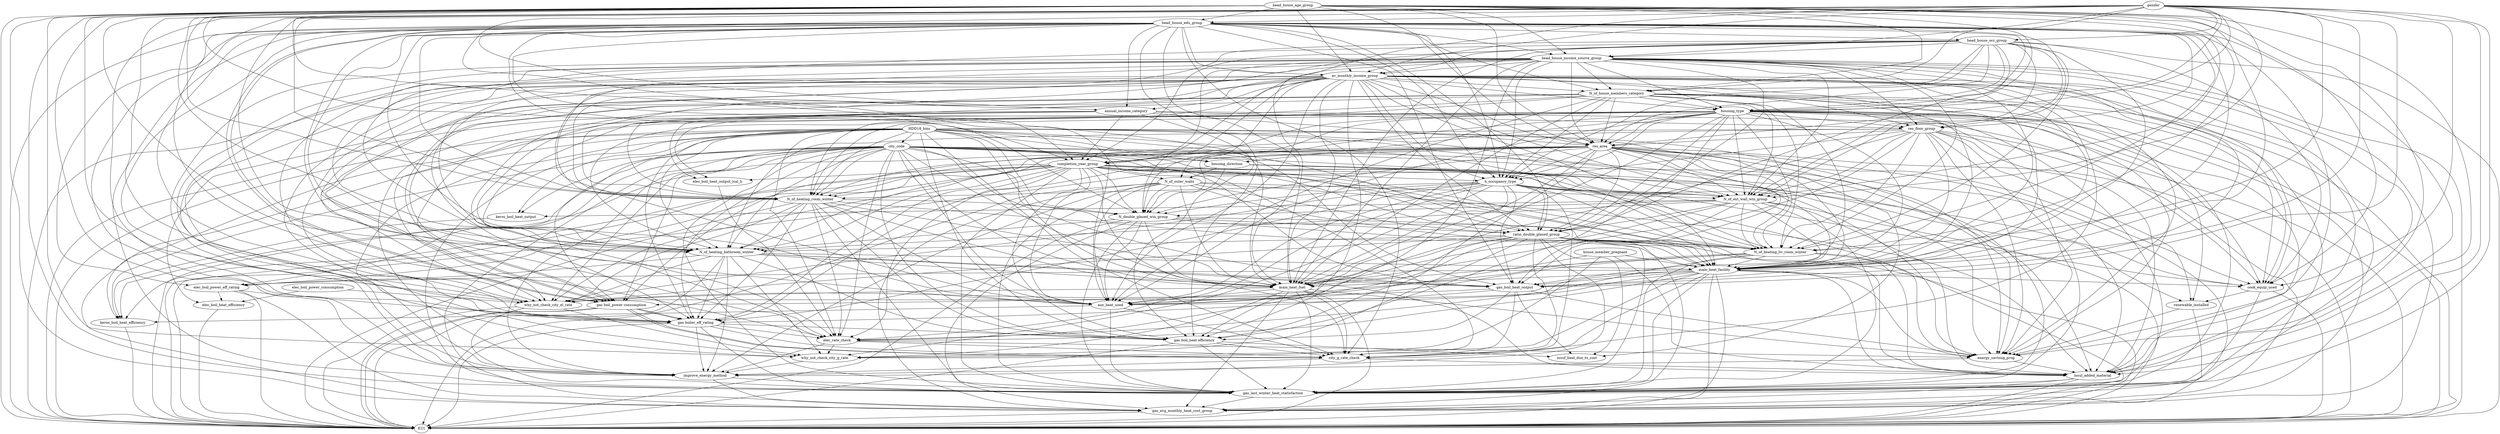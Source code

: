 digraph {
	HDD18_bins -> city_code
	HDD18_bins -> housing_direction
	HDD18_bins -> N_of_heating_room_winter
	HDD18_bins -> N_of_heating_liv_room_winter
	HDD18_bins -> N_of_heating_bathroom_winter
	HDD18_bins -> N_of_ext_wall_win_group
	HDD18_bins -> ratio_double_glazed_group
	HDD18_bins -> N_double_glazed_win_group
	HDD18_bins -> main_heat_facility
	HDD18_bins -> main_heat_fuel
	HDD18_bins -> keros_boil_heat_output
	HDD18_bins -> keros_boil_heat_efficiency
	HDD18_bins -> gas_boil_heat_output
	HDD18_bins -> "gas boil_power consumption"
	HDD18_bins -> "gas boiler_eff_rating"
	HDD18_bins -> "gas boil_heat efficiency"
	HDD18_bins -> elec_rate_check
	HDD18_bins -> city_g_rate_check
	HDD18_bins -> gas_avg_monthly_heat_cost_group
	HDD18_bins -> gas_last_winter_heat_statisfaction
	HDD18_bins -> insul_added_material
	HDD18_bins -> improve_energy_method
	HDD18_bins -> energy_savinng_prog
	HDD18_bins -> EUI
	city_code -> housing_direction
	city_code -> N_of_heating_room_winter
	city_code -> N_of_heating_liv_room_winter
	city_code -> N_of_heating_bathroom_winter
	city_code -> N_of_ext_wall_win_group
	city_code -> ratio_double_glazed_group
	city_code -> N_double_glazed_win_group
	city_code -> main_heat_facility
	city_code -> main_heat_fuel
	city_code -> aux_heat_used
	city_code -> keros_boil_heat_output
	city_code -> keros_boil_heat_efficiency
	city_code -> gas_boil_heat_output
	city_code -> "gas boil_power consumption"
	city_code -> "gas boiler_eff_rating"
	city_code -> "gas boil_heat efficiency"
	city_code -> elec_boil_power_eff_rating
	city_code -> elec_rate_check
	city_code -> city_g_rate_check
	city_code -> why_not_check_city_el_rate
	city_code -> gas_avg_monthly_heat_cost_group
	city_code -> gas_last_winter_heat_statisfaction
	city_code -> insuf_heat_due_to_cost
	city_code -> insul_added_material
	city_code -> improve_energy_method
	city_code -> energy_savinng_prog
	city_code -> EUI
	housing_type -> res_floor_group
	housing_type -> N_of_outer_walls
	housing_type -> housing_direction
	housing_type -> completion_year_group
	housing_type -> res_area
	housing_type -> N_of_heating_room_winter
	housing_type -> N_of_heating_liv_room_winter
	housing_type -> N_of_heating_bathroom_winter
	housing_type -> N_of_ext_wall_win_group
	housing_type -> ratio_double_glazed_group
	housing_type -> N_double_glazed_win_group
	housing_type -> h_occupancy_type
	housing_type -> main_heat_facility
	housing_type -> main_heat_fuel
	housing_type -> aux_heat_used
	housing_type -> "gas boil_heat efficiency"
	housing_type -> cook_equip_used
	housing_type -> renewable_installed
	housing_type -> why_not_check_city_el_rate
	housing_type -> gas_avg_monthly_heat_cost_group
	housing_type -> gas_last_winter_heat_statisfaction
	housing_type -> insul_added_material
	housing_type -> improve_energy_method
	housing_type -> energy_savinng_prog
	N_of_house_members_category -> housing_type
	gender -> housing_type
	head_house_age_group -> housing_type
	head_house_edu_group -> housing_type
	head_house_occ_group -> housing_type
	head_house_income_source_group -> housing_type
	av_monthly_income_group -> housing_type
	housing_type -> EUI
	res_floor_group -> res_area
	res_floor_group -> N_of_heating_room_winter
	res_floor_group -> N_of_heating_liv_room_winter
	res_floor_group -> N_of_heating_bathroom_winter
	res_floor_group -> N_of_ext_wall_win_group
	res_floor_group -> h_occupancy_type
	res_floor_group -> main_heat_facility
	res_floor_group -> main_heat_fuel
	res_floor_group -> aux_heat_used
	res_floor_group -> renewable_installed
	res_floor_group -> gas_avg_monthly_heat_cost_group
	res_floor_group -> gas_last_winter_heat_statisfaction
	res_floor_group -> insul_added_material
	res_floor_group -> energy_savinng_prog
	head_house_edu_group -> res_floor_group
	head_house_occ_group -> res_floor_group
	head_house_income_source_group -> res_floor_group
	annual_income_category -> res_floor_group
	av_monthly_income_group -> res_floor_group
	res_floor_group -> EUI
	housing_direction -> N_of_outer_walls
	completion_year_group -> N_of_outer_walls
	N_of_outer_walls -> N_of_ext_wall_win_group
	N_of_outer_walls -> ratio_double_glazed_group
	N_of_outer_walls -> N_double_glazed_win_group
	N_of_outer_walls -> main_heat_facility
	N_of_outer_walls -> main_heat_fuel
	N_of_outer_walls -> aux_heat_used
	N_of_outer_walls -> gas_avg_monthly_heat_cost_group
	N_of_outer_walls -> gas_last_winter_heat_statisfaction
	N_of_outer_walls -> insul_added_material
	N_of_outer_walls -> improve_energy_method
	N_of_outer_walls -> EUI
	housing_direction -> N_of_ext_wall_win_group
	housing_direction -> N_double_glazed_win_group
	housing_direction -> renewable_installed
	housing_direction -> energy_savinng_prog
	housing_direction -> EUI
	res_area -> completion_year_group
	completion_year_group -> N_of_heating_room_winter
	completion_year_group -> N_of_heating_liv_room_winter
	completion_year_group -> N_of_heating_bathroom_winter
	completion_year_group -> N_of_ext_wall_win_group
	completion_year_group -> ratio_double_glazed_group
	completion_year_group -> N_double_glazed_win_group
	completion_year_group -> h_occupancy_type
	completion_year_group -> main_heat_facility
	completion_year_group -> main_heat_fuel
	completion_year_group -> aux_heat_used
	completion_year_group -> keros_boil_heat_efficiency
	completion_year_group -> gas_boil_heat_output
	completion_year_group -> "gas boiler_eff_rating"
	completion_year_group -> "gas boil_heat efficiency"
	completion_year_group -> elec_boil_heat_output_lcal_h
	completion_year_group -> elec_boil_power_eff_rating
	completion_year_group -> cook_equip_used
	completion_year_group -> elec_rate_check
	completion_year_group -> city_g_rate_check
	completion_year_group -> why_not_check_city_el_rate
	completion_year_group -> gas_last_winter_heat_statisfaction
	head_house_age_group -> completion_year_group
	head_house_edu_group -> completion_year_group
	head_house_occ_group -> completion_year_group
	head_house_income_source_group -> completion_year_group
	annual_income_category -> completion_year_group
	av_monthly_income_group -> completion_year_group
	completion_year_group -> EUI
	res_area -> N_of_heating_room_winter
	res_area -> N_of_heating_liv_room_winter
	res_area -> N_of_heating_bathroom_winter
	res_area -> N_of_ext_wall_win_group
	res_area -> ratio_double_glazed_group
	res_area -> N_double_glazed_win_group
	res_area -> h_occupancy_type
	res_area -> main_heat_facility
	res_area -> main_heat_fuel
	res_area -> keros_boil_heat_efficiency
	res_area -> gas_boil_heat_output
	res_area -> "gas boil_power consumption"
	res_area -> "gas boiler_eff_rating"
	res_area -> "gas boil_heat efficiency"
	res_area -> cook_equip_used
	res_area -> gas_avg_monthly_heat_cost_group
	res_area -> gas_last_winter_heat_statisfaction
	res_area -> energy_savinng_prog
	N_of_house_members_category -> res_area
	gender -> res_area
	head_house_age_group -> res_area
	head_house_edu_group -> res_area
	head_house_occ_group -> res_area
	head_house_income_source_group -> res_area
	annual_income_category -> res_area
	av_monthly_income_group -> res_area
	res_area -> EUI
	N_of_heating_room_winter -> N_of_heating_liv_room_winter
	N_of_heating_room_winter -> N_of_heating_bathroom_winter
	h_occupancy_type -> N_of_heating_room_winter
	N_of_heating_room_winter -> main_heat_facility
	N_of_heating_room_winter -> main_heat_fuel
	N_of_heating_room_winter -> aux_heat_used
	N_of_heating_room_winter -> gas_boil_heat_output
	N_of_heating_room_winter -> "gas boiler_eff_rating"
	N_of_heating_room_winter -> "gas boil_heat efficiency"
	N_of_heating_room_winter -> elec_rate_check
	N_of_heating_room_winter -> why_not_check_city_el_rate
	N_of_heating_room_winter -> gas_last_winter_heat_statisfaction
	N_of_house_members_category -> N_of_heating_room_winter
	gender -> N_of_heating_room_winter
	head_house_age_group -> N_of_heating_room_winter
	head_house_edu_group -> N_of_heating_room_winter
	head_house_occ_group -> N_of_heating_room_winter
	head_house_income_source_group -> N_of_heating_room_winter
	annual_income_category -> N_of_heating_room_winter
	av_monthly_income_group -> N_of_heating_room_winter
	N_of_heating_room_winter -> EUI
	N_of_ext_wall_win_group -> N_of_heating_liv_room_winter
	ratio_double_glazed_group -> N_of_heating_liv_room_winter
	N_double_glazed_win_group -> N_of_heating_liv_room_winter
	h_occupancy_type -> N_of_heating_liv_room_winter
	N_of_heating_liv_room_winter -> main_heat_facility
	N_of_heating_liv_room_winter -> main_heat_fuel
	N_of_heating_liv_room_winter -> aux_heat_used
	N_of_heating_liv_room_winter -> elec_rate_check
	N_of_heating_liv_room_winter -> why_not_check_city_el_rate
	N_of_heating_liv_room_winter -> gas_last_winter_heat_statisfaction
	N_of_heating_liv_room_winter -> insul_added_material
	N_of_house_members_category -> N_of_heating_liv_room_winter
	gender -> N_of_heating_liv_room_winter
	head_house_age_group -> N_of_heating_liv_room_winter
	head_house_edu_group -> N_of_heating_liv_room_winter
	head_house_occ_group -> N_of_heating_liv_room_winter
	head_house_income_source_group -> N_of_heating_liv_room_winter
	av_monthly_income_group -> N_of_heating_liv_room_winter
	N_of_heating_liv_room_winter -> EUI
	N_of_ext_wall_win_group -> N_of_heating_bathroom_winter
	ratio_double_glazed_group -> N_of_heating_bathroom_winter
	N_double_glazed_win_group -> N_of_heating_bathroom_winter
	N_of_heating_bathroom_winter -> main_heat_facility
	N_of_heating_bathroom_winter -> main_heat_fuel
	N_of_heating_bathroom_winter -> gas_boil_heat_output
	N_of_heating_bathroom_winter -> "gas boiler_eff_rating"
	N_of_heating_bathroom_winter -> "gas boil_heat efficiency"
	N_of_heating_bathroom_winter -> elec_boil_power_eff_rating
	N_of_heating_bathroom_winter -> why_not_check_city_el_rate
	N_of_heating_bathroom_winter -> why_not_check_city_g_rate
	N_of_heating_bathroom_winter -> insul_added_material
	N_of_heating_bathroom_winter -> improve_energy_method
	N_of_house_members_category -> N_of_heating_bathroom_winter
	gender -> N_of_heating_bathroom_winter
	head_house_age_group -> N_of_heating_bathroom_winter
	head_house_edu_group -> N_of_heating_bathroom_winter
	head_house_occ_group -> N_of_heating_bathroom_winter
	head_house_income_source_group -> N_of_heating_bathroom_winter
	annual_income_category -> N_of_heating_bathroom_winter
	av_monthly_income_group -> N_of_heating_bathroom_winter
	N_of_heating_bathroom_winter -> EUI
	N_of_ext_wall_win_group -> ratio_double_glazed_group
	N_of_ext_wall_win_group -> N_double_glazed_win_group
	h_occupancy_type -> N_of_ext_wall_win_group
	N_of_ext_wall_win_group -> main_heat_facility
	N_of_ext_wall_win_group -> main_heat_fuel
	N_of_ext_wall_win_group -> keros_boil_heat_output
	N_of_ext_wall_win_group -> gas_boil_heat_output
	N_of_ext_wall_win_group -> gas_last_winter_heat_statisfaction
	N_of_ext_wall_win_group -> insul_added_material
	N_of_house_members_category -> N_of_ext_wall_win_group
	gender -> N_of_ext_wall_win_group
	head_house_age_group -> N_of_ext_wall_win_group
	head_house_edu_group -> N_of_ext_wall_win_group
	head_house_occ_group -> N_of_ext_wall_win_group
	head_house_income_source_group -> N_of_ext_wall_win_group
	av_monthly_income_group -> N_of_ext_wall_win_group
	N_of_ext_wall_win_group -> EUI
	N_double_glazed_win_group -> ratio_double_glazed_group
	h_occupancy_type -> ratio_double_glazed_group
	ratio_double_glazed_group -> main_heat_facility
	ratio_double_glazed_group -> main_heat_fuel
	ratio_double_glazed_group -> aux_heat_used
	ratio_double_glazed_group -> elec_rate_check
	ratio_double_glazed_group -> city_g_rate_check
	ratio_double_glazed_group -> why_not_check_city_el_rate
	ratio_double_glazed_group -> why_not_check_city_g_rate
	ratio_double_glazed_group -> gas_avg_monthly_heat_cost_group
	ratio_double_glazed_group -> gas_last_winter_heat_statisfaction
	ratio_double_glazed_group -> insuf_heat_due_to_cost
	ratio_double_glazed_group -> insul_added_material
	ratio_double_glazed_group -> improve_energy_method
	head_house_edu_group -> ratio_double_glazed_group
	head_house_occ_group -> ratio_double_glazed_group
	head_house_income_source_group -> ratio_double_glazed_group
	av_monthly_income_group -> ratio_double_glazed_group
	ratio_double_glazed_group -> EUI
	h_occupancy_type -> N_double_glazed_win_group
	N_double_glazed_win_group -> main_heat_facility
	N_double_glazed_win_group -> main_heat_fuel
	N_double_glazed_win_group -> aux_heat_used
	N_double_glazed_win_group -> gas_avg_monthly_heat_cost_group
	N_double_glazed_win_group -> gas_last_winter_heat_statisfaction
	head_house_edu_group -> N_double_glazed_win_group
	head_house_occ_group -> N_double_glazed_win_group
	av_monthly_income_group -> N_double_glazed_win_group
	N_double_glazed_win_group -> EUI
	h_occupancy_type -> main_heat_facility
	h_occupancy_type -> main_heat_fuel
	h_occupancy_type -> aux_heat_used
	h_occupancy_type -> gas_boil_heat_output
	h_occupancy_type -> "gas boiler_eff_rating"
	h_occupancy_type -> cook_equip_used
	h_occupancy_type -> elec_rate_check
	h_occupancy_type -> city_g_rate_check
	h_occupancy_type -> why_not_check_city_el_rate
	h_occupancy_type -> why_not_check_city_g_rate
	h_occupancy_type -> energy_savinng_prog
	N_of_house_members_category -> h_occupancy_type
	head_house_age_group -> h_occupancy_type
	head_house_edu_group -> h_occupancy_type
	head_house_occ_group -> h_occupancy_type
	head_house_income_source_group -> h_occupancy_type
	av_monthly_income_group -> h_occupancy_type
	main_heat_facility -> main_heat_fuel
	main_heat_facility -> aux_heat_used
	main_heat_facility -> gas_boil_heat_output
	main_heat_facility -> elec_boil_power_eff_rating
	main_heat_facility -> cook_equip_used
	main_heat_facility -> elec_rate_check
	main_heat_facility -> city_g_rate_check
	main_heat_facility -> why_not_check_city_el_rate
	main_heat_facility -> why_not_check_city_g_rate
	main_heat_facility -> gas_avg_monthly_heat_cost_group
	main_heat_facility -> gas_last_winter_heat_statisfaction
	main_heat_facility -> insul_added_material
	main_heat_facility -> energy_savinng_prog
	N_of_house_members_category -> main_heat_facility
	gender -> main_heat_facility
	head_house_age_group -> main_heat_facility
	head_house_edu_group -> main_heat_facility
	head_house_occ_group -> main_heat_facility
	head_house_income_source_group -> main_heat_facility
	house_member_pregnant -> main_heat_facility
	av_monthly_income_group -> main_heat_facility
	main_heat_facility -> EUI
	main_heat_fuel -> aux_heat_used
	main_heat_fuel -> city_g_rate_check
	main_heat_fuel -> why_not_check_city_el_rate
	main_heat_fuel -> why_not_check_city_g_rate
	main_heat_fuel -> gas_avg_monthly_heat_cost_group
	main_heat_fuel -> gas_last_winter_heat_statisfaction
	main_heat_fuel -> energy_savinng_prog
	N_of_house_members_category -> main_heat_fuel
	gender -> main_heat_fuel
	head_house_age_group -> main_heat_fuel
	head_house_edu_group -> main_heat_fuel
	head_house_occ_group -> main_heat_fuel
	head_house_income_source_group -> main_heat_fuel
	av_monthly_income_group -> main_heat_fuel
	main_heat_fuel -> EUI
	aux_heat_used -> keros_boil_heat_efficiency
	aux_heat_used -> city_g_rate_check
	aux_heat_used -> gas_last_winter_heat_statisfaction
	N_of_house_members_category -> aux_heat_used
	gender -> aux_heat_used
	head_house_age_group -> aux_heat_used
	head_house_edu_group -> aux_heat_used
	head_house_income_source_group -> aux_heat_used
	house_member_pregnant -> aux_heat_used
	av_monthly_income_group -> aux_heat_used
	keros_boil_heat_output -> keros_boil_heat_efficiency
	keros_boil_heat_efficiency -> EUI
	gas_boil_heat_output -> "gas boil_power consumption"
	gas_boil_heat_output -> "gas boiler_eff_rating"
	gas_boil_heat_output -> "gas boil_heat efficiency"
	gas_boil_heat_output -> city_g_rate_check
	gas_boil_heat_output -> insuf_heat_due_to_cost
	gas_boil_heat_output -> energy_savinng_prog
	N_of_house_members_category -> gas_boil_heat_output
	gender -> gas_boil_heat_output
	head_house_edu_group -> gas_boil_heat_output
	head_house_income_source_group -> gas_boil_heat_output
	av_monthly_income_group -> gas_boil_heat_output
	"gas boil_power consumption" -> "gas boiler_eff_rating"
	"gas boil_power consumption" -> city_g_rate_check
	N_of_house_members_category -> "gas boil_power consumption"
	head_house_edu_group -> "gas boil_power consumption"
	av_monthly_income_group -> "gas boil_power consumption"
	"gas boil_power consumption" -> EUI
	"gas boil_power consumption" -> "gas boiler_eff_rating"
	"gas boil_power consumption" -> city_g_rate_check
	N_of_house_members_category -> "gas boil_power consumption"
	head_house_edu_group -> "gas boil_power consumption"
	av_monthly_income_group -> "gas boil_power consumption"
	"gas boil_power consumption" -> EUI
	"gas boiler_eff_rating" -> "gas boil_heat efficiency"
	"gas boiler_eff_rating" -> elec_rate_check
	"gas boiler_eff_rating" -> city_g_rate_check
	"gas boiler_eff_rating" -> gas_last_winter_heat_statisfaction
	"gas boiler_eff_rating" -> improve_energy_method
	gender -> "gas boiler_eff_rating"
	head_house_age_group -> "gas boiler_eff_rating"
	head_house_edu_group -> "gas boiler_eff_rating"
	head_house_income_source_group -> "gas boiler_eff_rating"
	annual_income_category -> "gas boiler_eff_rating"
	av_monthly_income_group -> "gas boiler_eff_rating"
	"gas boiler_eff_rating" -> EUI
	"gas boil_heat efficiency" -> city_g_rate_check
	"gas boil_heat efficiency" -> gas_last_winter_heat_statisfaction
	"gas boil_heat efficiency" -> insuf_heat_due_to_cost
	head_house_edu_group -> "gas boil_heat efficiency"
	head_house_income_source_group -> "gas boil_heat efficiency"
	annual_income_category -> "gas boil_heat efficiency"
	av_monthly_income_group -> "gas boil_heat efficiency"
	"gas boil_heat efficiency" -> EUI
	elec_boil_heat_output_lcal_h -> elec_rate_check
	N_of_house_members_category -> elec_boil_heat_output_lcal_h
	av_monthly_income_group -> elec_boil_heat_output_lcal_h
	elec_boil_power_consumption -> elec_boil_heat_efficiency
	elec_boil_power_consumption -> why_not_check_city_el_rate
	elec_boil_power_eff_rating -> elec_boil_heat_efficiency
	elec_boil_power_eff_rating -> gas_avg_monthly_heat_cost_group
	elec_boil_power_eff_rating -> improve_energy_method
	head_house_edu_group -> elec_boil_power_eff_rating
	elec_boil_power_eff_rating -> EUI
	N_of_house_members_category -> elec_boil_heat_efficiency
	elec_boil_heat_efficiency -> EUI
	cook_equip_used -> renewable_installed
	cook_equip_used -> gas_last_winter_heat_statisfaction
	N_of_house_members_category -> cook_equip_used
	gender -> cook_equip_used
	head_house_age_group -> cook_equip_used
	head_house_occ_group -> cook_equip_used
	head_house_income_source_group -> cook_equip_used
	annual_income_category -> cook_equip_used
	av_monthly_income_group -> cook_equip_used
	cook_equip_used -> EUI
	renewable_installed -> gas_avg_monthly_heat_cost_group
	renewable_installed -> energy_savinng_prog
	elec_rate_check -> city_g_rate_check
	elec_rate_check -> why_not_check_city_g_rate
	elec_rate_check -> improve_energy_method
	elec_rate_check -> energy_savinng_prog
	gender -> elec_rate_check
	head_house_edu_group -> elec_rate_check
	head_house_income_source_group -> elec_rate_check
	av_monthly_income_group -> elec_rate_check
	city_g_rate_check -> insul_added_material
	city_g_rate_check -> improve_energy_method
	head_house_edu_group -> city_g_rate_check
	av_monthly_income_group -> city_g_rate_check
	why_not_check_city_el_rate -> why_not_check_city_g_rate
	why_not_check_city_el_rate -> gas_last_winter_heat_statisfaction
	gender -> why_not_check_city_el_rate
	head_house_age_group -> why_not_check_city_el_rate
	head_house_edu_group -> why_not_check_city_el_rate
	head_house_income_source_group -> why_not_check_city_el_rate
	av_monthly_income_group -> why_not_check_city_el_rate
	why_not_check_city_el_rate -> EUI
	why_not_check_city_g_rate -> improve_energy_method
	head_house_age_group -> why_not_check_city_g_rate
	head_house_income_source_group -> why_not_check_city_g_rate
	house_member_pregnant -> why_not_check_city_g_rate
	av_monthly_income_group -> why_not_check_city_g_rate
	gas_last_winter_heat_statisfaction -> gas_avg_monthly_heat_cost_group
	insul_added_material -> gas_avg_monthly_heat_cost_group
	improve_energy_method -> gas_avg_monthly_heat_cost_group
	head_house_age_group -> gas_avg_monthly_heat_cost_group
	head_house_income_source_group -> gas_avg_monthly_heat_cost_group
	gas_avg_monthly_heat_cost_group -> EUI
	insul_added_material -> gas_last_winter_heat_statisfaction
	improve_energy_method -> gas_last_winter_heat_statisfaction
	N_of_house_members_category -> gas_last_winter_heat_statisfaction
	gender -> gas_last_winter_heat_statisfaction
	head_house_age_group -> gas_last_winter_heat_statisfaction
	head_house_edu_group -> gas_last_winter_heat_statisfaction
	head_house_income_source_group -> gas_last_winter_heat_statisfaction
	av_monthly_income_group -> gas_last_winter_heat_statisfaction
	energy_savinng_prog -> insul_added_material
	gender -> insul_added_material
	head_house_age_group -> insul_added_material
	head_house_edu_group -> insul_added_material
	head_house_income_source_group -> insul_added_material
	house_member_pregnant -> insul_added_material
	av_monthly_income_group -> insul_added_material
	insul_added_material -> EUI
	energy_savinng_prog -> improve_energy_method
	head_house_edu_group -> improve_energy_method
	head_house_income_source_group -> improve_energy_method
	av_monthly_income_group -> improve_energy_method
	N_of_house_members_category -> energy_savinng_prog
	head_house_age_group -> energy_savinng_prog
	head_house_edu_group -> energy_savinng_prog
	av_monthly_income_group -> energy_savinng_prog
	gender -> N_of_house_members_category
	head_house_age_group -> N_of_house_members_category
	head_house_edu_group -> N_of_house_members_category
	head_house_occ_group -> N_of_house_members_category
	head_house_income_source_group -> N_of_house_members_category
	av_monthly_income_group -> N_of_house_members_category
	N_of_house_members_category -> EUI
	gender -> head_house_edu_group
	gender -> head_house_occ_group
	gender -> head_house_income_source_group
	gender -> annual_income_category
	gender -> av_monthly_income_group
	head_house_age_group -> head_house_edu_group
	head_house_age_group -> head_house_income_source_group
	head_house_age_group -> av_monthly_income_group
	head_house_age_group -> EUI
	head_house_edu_group -> head_house_occ_group
	head_house_edu_group -> head_house_income_source_group
	head_house_edu_group -> annual_income_category
	head_house_edu_group -> av_monthly_income_group
	head_house_edu_group -> EUI
	head_house_occ_group -> head_house_income_source_group
	head_house_occ_group -> av_monthly_income_group
	head_house_occ_group -> EUI
	head_house_income_source_group -> av_monthly_income_group
	head_house_income_source_group -> EUI
	av_monthly_income_group -> annual_income_category
	annual_income_category -> EUI
	av_monthly_income_group -> EUI
}
